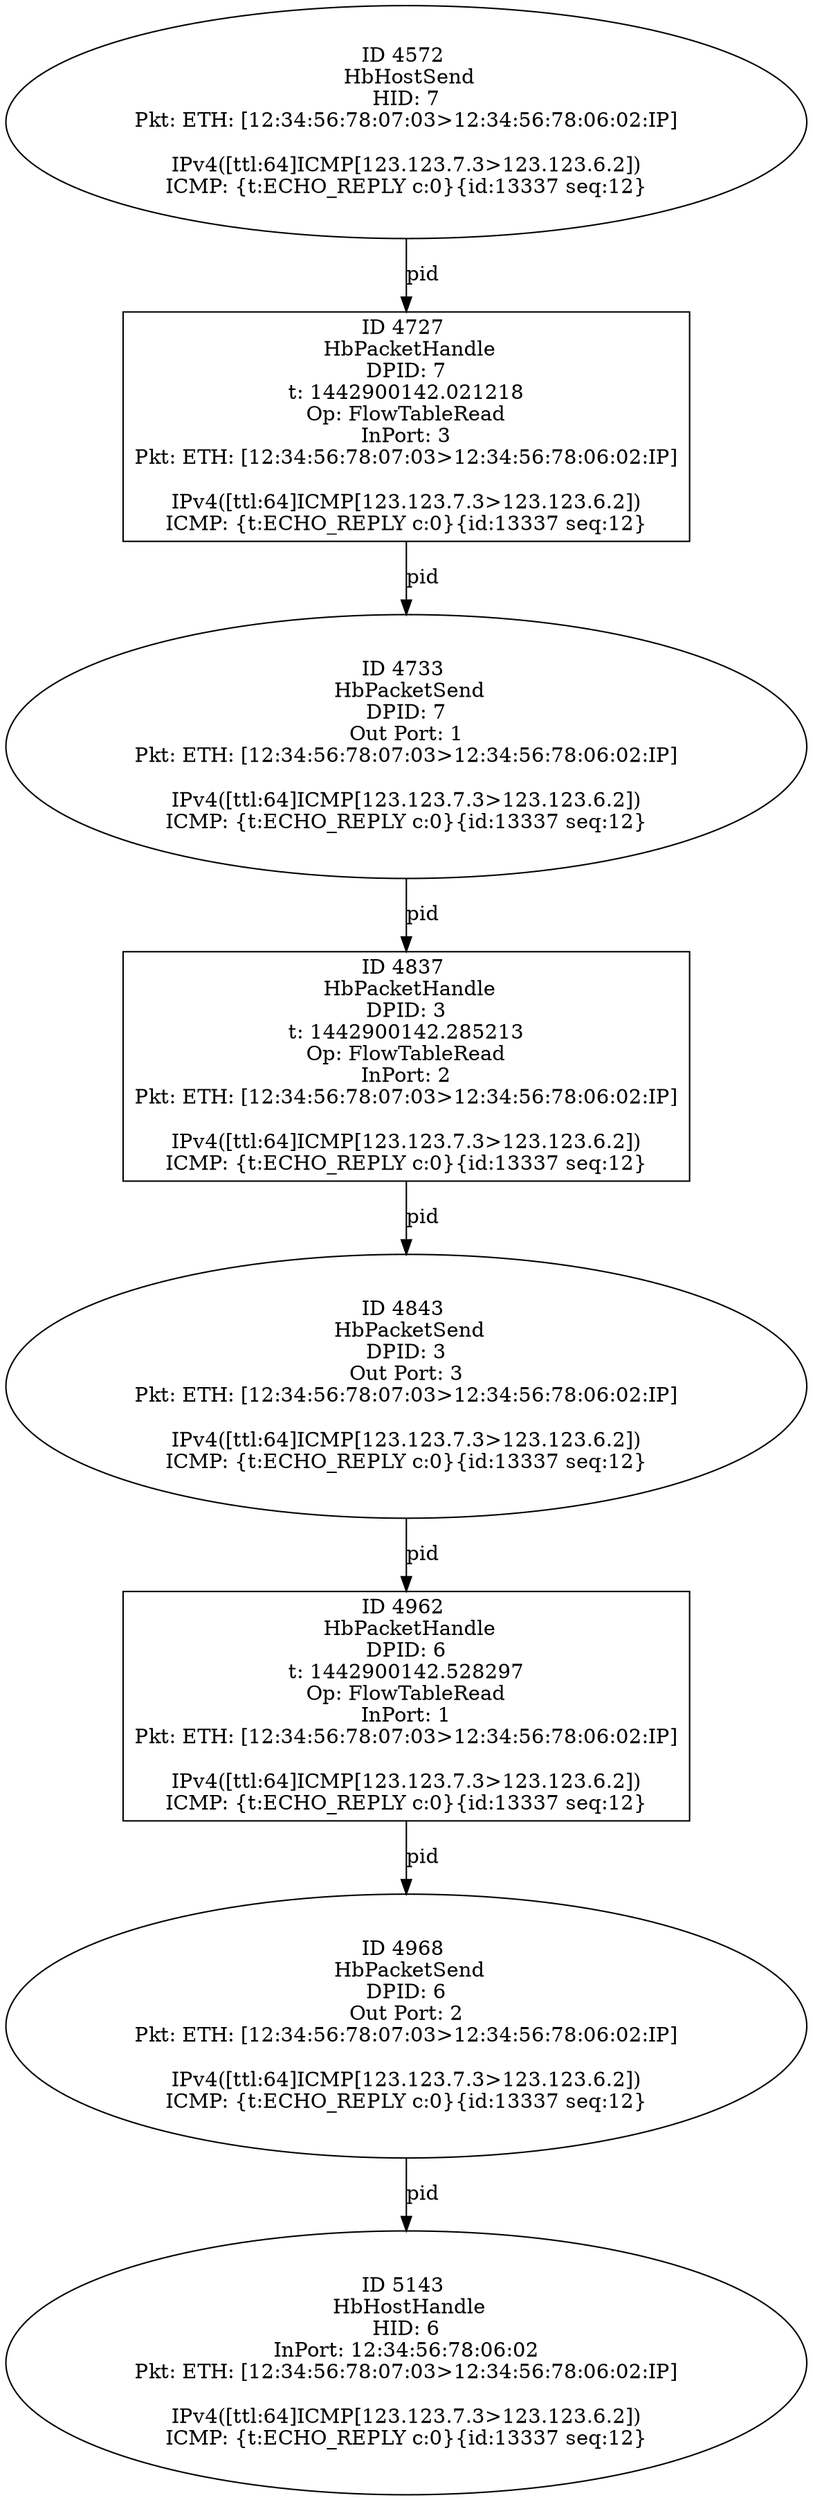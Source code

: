 strict digraph G {
4962 [shape=box, event=<hb_events.HbPacketHandle object at 0x108b6c6d0>, label="ID 4962 
 HbPacketHandle
DPID: 6
t: 1442900142.528297
Op: FlowTableRead
InPort: 1
Pkt: ETH: [12:34:56:78:07:03>12:34:56:78:06:02:IP]

IPv4([ttl:64]ICMP[123.123.7.3>123.123.6.2])
ICMP: {t:ECHO_REPLY c:0}{id:13337 seq:12}"];
4837 [shape=box, event=<hb_events.HbPacketHandle object at 0x108aab850>, label="ID 4837 
 HbPacketHandle
DPID: 3
t: 1442900142.285213
Op: FlowTableRead
InPort: 2
Pkt: ETH: [12:34:56:78:07:03>12:34:56:78:06:02:IP]

IPv4([ttl:64]ICMP[123.123.7.3>123.123.6.2])
ICMP: {t:ECHO_REPLY c:0}{id:13337 seq:12}"];
4968 [shape=oval, event=<hb_events.HbPacketSend object at 0x108b6cd10>, label="ID 4968 
 HbPacketSend
DPID: 6
Out Port: 2
Pkt: ETH: [12:34:56:78:07:03>12:34:56:78:06:02:IP]

IPv4([ttl:64]ICMP[123.123.7.3>123.123.6.2])
ICMP: {t:ECHO_REPLY c:0}{id:13337 seq:12}"];
4572 [shape=oval, event=<hb_events.HbHostSend object at 0x108945b50>, label="ID 4572 
 HbHostSend
HID: 7
Pkt: ETH: [12:34:56:78:07:03>12:34:56:78:06:02:IP]

IPv4([ttl:64]ICMP[123.123.7.3>123.123.6.2])
ICMP: {t:ECHO_REPLY c:0}{id:13337 seq:12}"];
4843 [shape=oval, event=<hb_events.HbPacketSend object at 0x108aabd50>, label="ID 4843 
 HbPacketSend
DPID: 3
Out Port: 3
Pkt: ETH: [12:34:56:78:07:03>12:34:56:78:06:02:IP]

IPv4([ttl:64]ICMP[123.123.7.3>123.123.6.2])
ICMP: {t:ECHO_REPLY c:0}{id:13337 seq:12}"];
5143 [shape=oval, event=<hb_events.HbHostHandle object at 0x108c67290>, label="ID 5143 
 HbHostHandle
HID: 6
InPort: 12:34:56:78:06:02
Pkt: ETH: [12:34:56:78:07:03>12:34:56:78:06:02:IP]

IPv4([ttl:64]ICMP[123.123.7.3>123.123.6.2])
ICMP: {t:ECHO_REPLY c:0}{id:13337 seq:12}"];
4727 [shape=box, event=<hb_events.HbPacketHandle object at 0x1089fc290>, label="ID 4727 
 HbPacketHandle
DPID: 7
t: 1442900142.021218
Op: FlowTableRead
InPort: 3
Pkt: ETH: [12:34:56:78:07:03>12:34:56:78:06:02:IP]

IPv4([ttl:64]ICMP[123.123.7.3>123.123.6.2])
ICMP: {t:ECHO_REPLY c:0}{id:13337 seq:12}"];
4733 [shape=oval, event=<hb_events.HbPacketSend object at 0x1089fc510>, label="ID 4733 
 HbPacketSend
DPID: 7
Out Port: 1
Pkt: ETH: [12:34:56:78:07:03>12:34:56:78:06:02:IP]

IPv4([ttl:64]ICMP[123.123.7.3>123.123.6.2])
ICMP: {t:ECHO_REPLY c:0}{id:13337 seq:12}"];
4962 -> 4968  [rel=pid, label=pid];
4837 -> 4843  [rel=pid, label=pid];
4968 -> 5143  [rel=pid, label=pid];
4843 -> 4962  [rel=pid, label=pid];
4727 -> 4733  [rel=pid, label=pid];
4572 -> 4727  [rel=pid, label=pid];
4733 -> 4837  [rel=pid, label=pid];
}
